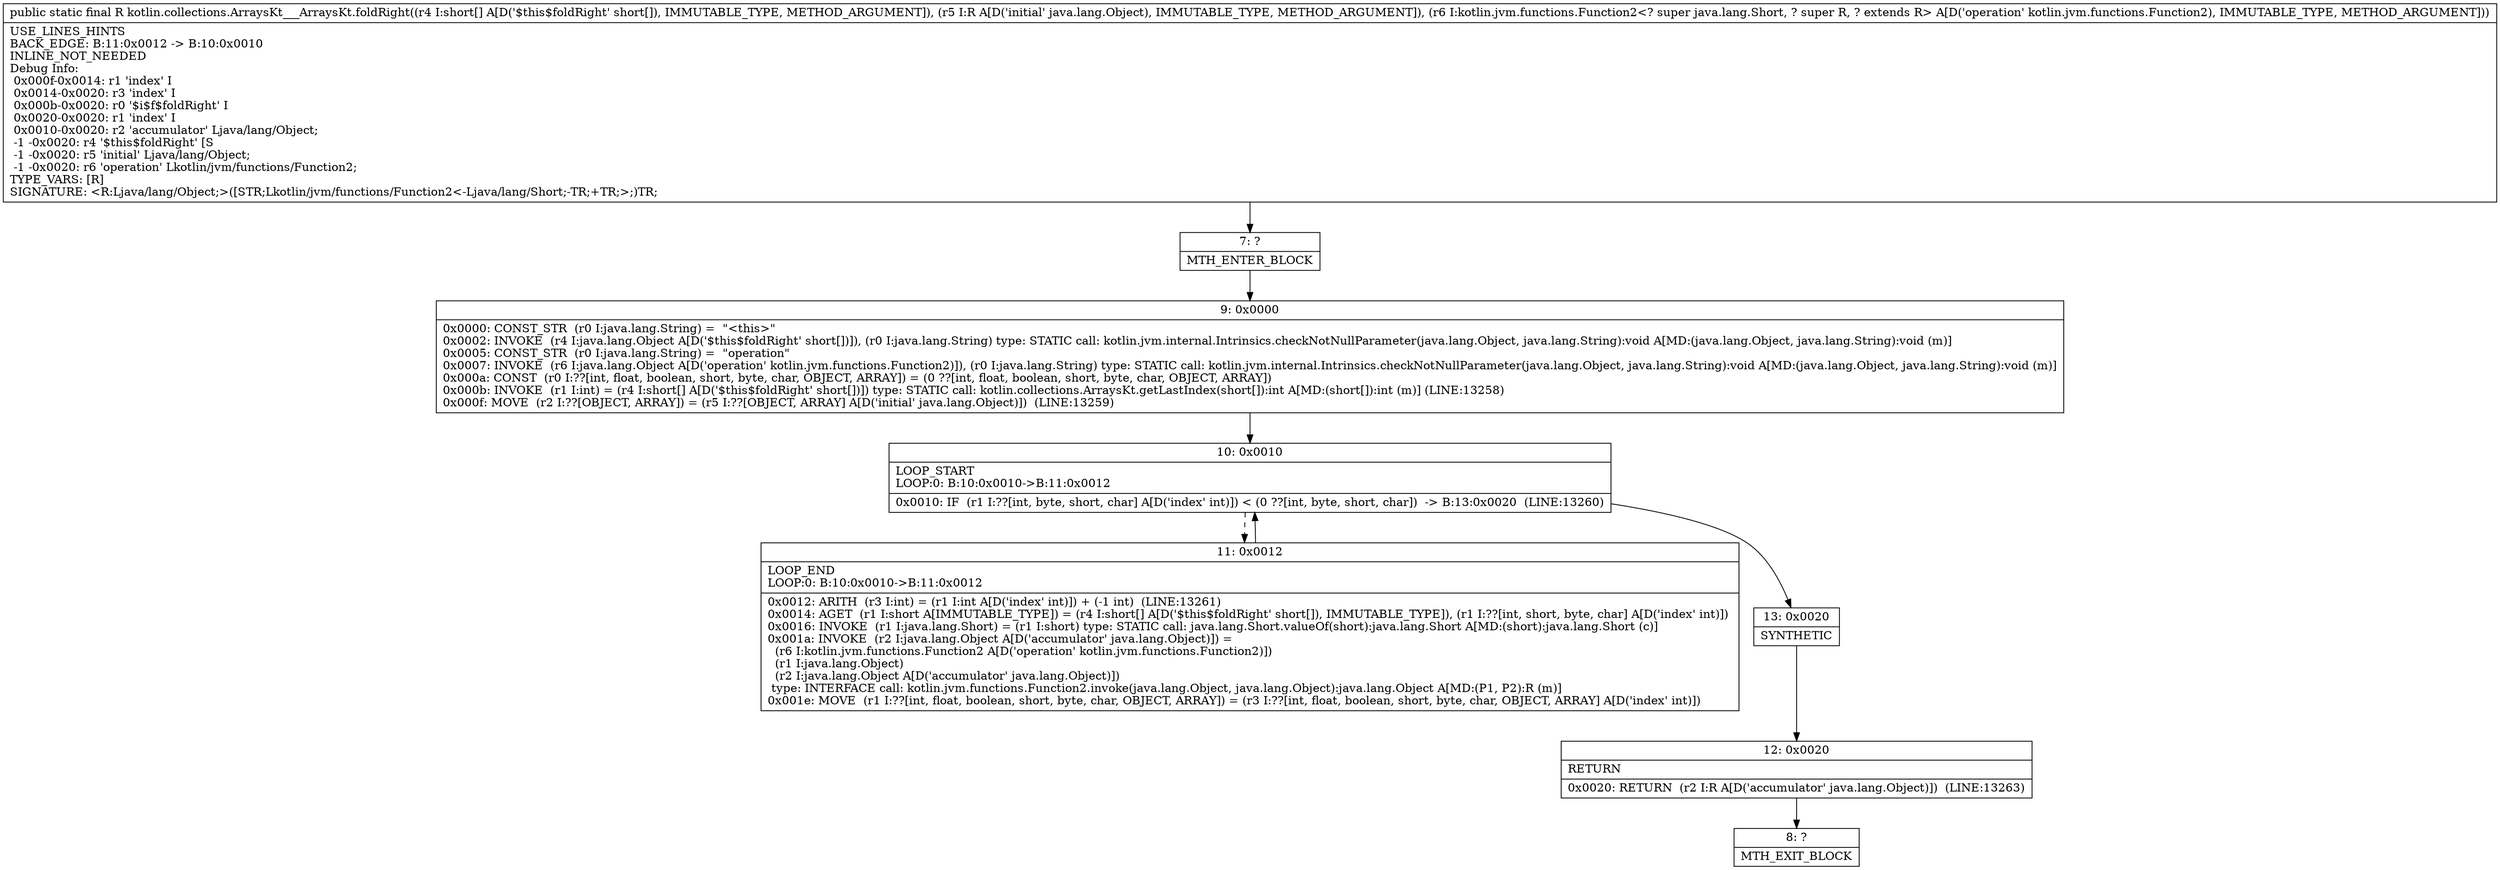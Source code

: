 digraph "CFG forkotlin.collections.ArraysKt___ArraysKt.foldRight([SLjava\/lang\/Object;Lkotlin\/jvm\/functions\/Function2;)Ljava\/lang\/Object;" {
Node_7 [shape=record,label="{7\:\ ?|MTH_ENTER_BLOCK\l}"];
Node_9 [shape=record,label="{9\:\ 0x0000|0x0000: CONST_STR  (r0 I:java.lang.String) =  \"\<this\>\" \l0x0002: INVOKE  (r4 I:java.lang.Object A[D('$this$foldRight' short[])]), (r0 I:java.lang.String) type: STATIC call: kotlin.jvm.internal.Intrinsics.checkNotNullParameter(java.lang.Object, java.lang.String):void A[MD:(java.lang.Object, java.lang.String):void (m)]\l0x0005: CONST_STR  (r0 I:java.lang.String) =  \"operation\" \l0x0007: INVOKE  (r6 I:java.lang.Object A[D('operation' kotlin.jvm.functions.Function2)]), (r0 I:java.lang.String) type: STATIC call: kotlin.jvm.internal.Intrinsics.checkNotNullParameter(java.lang.Object, java.lang.String):void A[MD:(java.lang.Object, java.lang.String):void (m)]\l0x000a: CONST  (r0 I:??[int, float, boolean, short, byte, char, OBJECT, ARRAY]) = (0 ??[int, float, boolean, short, byte, char, OBJECT, ARRAY]) \l0x000b: INVOKE  (r1 I:int) = (r4 I:short[] A[D('$this$foldRight' short[])]) type: STATIC call: kotlin.collections.ArraysKt.getLastIndex(short[]):int A[MD:(short[]):int (m)] (LINE:13258)\l0x000f: MOVE  (r2 I:??[OBJECT, ARRAY]) = (r5 I:??[OBJECT, ARRAY] A[D('initial' java.lang.Object)])  (LINE:13259)\l}"];
Node_10 [shape=record,label="{10\:\ 0x0010|LOOP_START\lLOOP:0: B:10:0x0010\-\>B:11:0x0012\l|0x0010: IF  (r1 I:??[int, byte, short, char] A[D('index' int)]) \< (0 ??[int, byte, short, char])  \-\> B:13:0x0020  (LINE:13260)\l}"];
Node_11 [shape=record,label="{11\:\ 0x0012|LOOP_END\lLOOP:0: B:10:0x0010\-\>B:11:0x0012\l|0x0012: ARITH  (r3 I:int) = (r1 I:int A[D('index' int)]) + (\-1 int)  (LINE:13261)\l0x0014: AGET  (r1 I:short A[IMMUTABLE_TYPE]) = (r4 I:short[] A[D('$this$foldRight' short[]), IMMUTABLE_TYPE]), (r1 I:??[int, short, byte, char] A[D('index' int)]) \l0x0016: INVOKE  (r1 I:java.lang.Short) = (r1 I:short) type: STATIC call: java.lang.Short.valueOf(short):java.lang.Short A[MD:(short):java.lang.Short (c)]\l0x001a: INVOKE  (r2 I:java.lang.Object A[D('accumulator' java.lang.Object)]) = \l  (r6 I:kotlin.jvm.functions.Function2 A[D('operation' kotlin.jvm.functions.Function2)])\l  (r1 I:java.lang.Object)\l  (r2 I:java.lang.Object A[D('accumulator' java.lang.Object)])\l type: INTERFACE call: kotlin.jvm.functions.Function2.invoke(java.lang.Object, java.lang.Object):java.lang.Object A[MD:(P1, P2):R (m)]\l0x001e: MOVE  (r1 I:??[int, float, boolean, short, byte, char, OBJECT, ARRAY]) = (r3 I:??[int, float, boolean, short, byte, char, OBJECT, ARRAY] A[D('index' int)]) \l}"];
Node_13 [shape=record,label="{13\:\ 0x0020|SYNTHETIC\l}"];
Node_12 [shape=record,label="{12\:\ 0x0020|RETURN\l|0x0020: RETURN  (r2 I:R A[D('accumulator' java.lang.Object)])  (LINE:13263)\l}"];
Node_8 [shape=record,label="{8\:\ ?|MTH_EXIT_BLOCK\l}"];
MethodNode[shape=record,label="{public static final R kotlin.collections.ArraysKt___ArraysKt.foldRight((r4 I:short[] A[D('$this$foldRight' short[]), IMMUTABLE_TYPE, METHOD_ARGUMENT]), (r5 I:R A[D('initial' java.lang.Object), IMMUTABLE_TYPE, METHOD_ARGUMENT]), (r6 I:kotlin.jvm.functions.Function2\<? super java.lang.Short, ? super R, ? extends R\> A[D('operation' kotlin.jvm.functions.Function2), IMMUTABLE_TYPE, METHOD_ARGUMENT]))  | USE_LINES_HINTS\lBACK_EDGE: B:11:0x0012 \-\> B:10:0x0010\lINLINE_NOT_NEEDED\lDebug Info:\l  0x000f\-0x0014: r1 'index' I\l  0x0014\-0x0020: r3 'index' I\l  0x000b\-0x0020: r0 '$i$f$foldRight' I\l  0x0020\-0x0020: r1 'index' I\l  0x0010\-0x0020: r2 'accumulator' Ljava\/lang\/Object;\l  \-1 \-0x0020: r4 '$this$foldRight' [S\l  \-1 \-0x0020: r5 'initial' Ljava\/lang\/Object;\l  \-1 \-0x0020: r6 'operation' Lkotlin\/jvm\/functions\/Function2;\lTYPE_VARS: [R]\lSIGNATURE: \<R:Ljava\/lang\/Object;\>([STR;Lkotlin\/jvm\/functions\/Function2\<\-Ljava\/lang\/Short;\-TR;+TR;\>;)TR;\l}"];
MethodNode -> Node_7;Node_7 -> Node_9;
Node_9 -> Node_10;
Node_10 -> Node_11[style=dashed];
Node_10 -> Node_13;
Node_11 -> Node_10;
Node_13 -> Node_12;
Node_12 -> Node_8;
}

